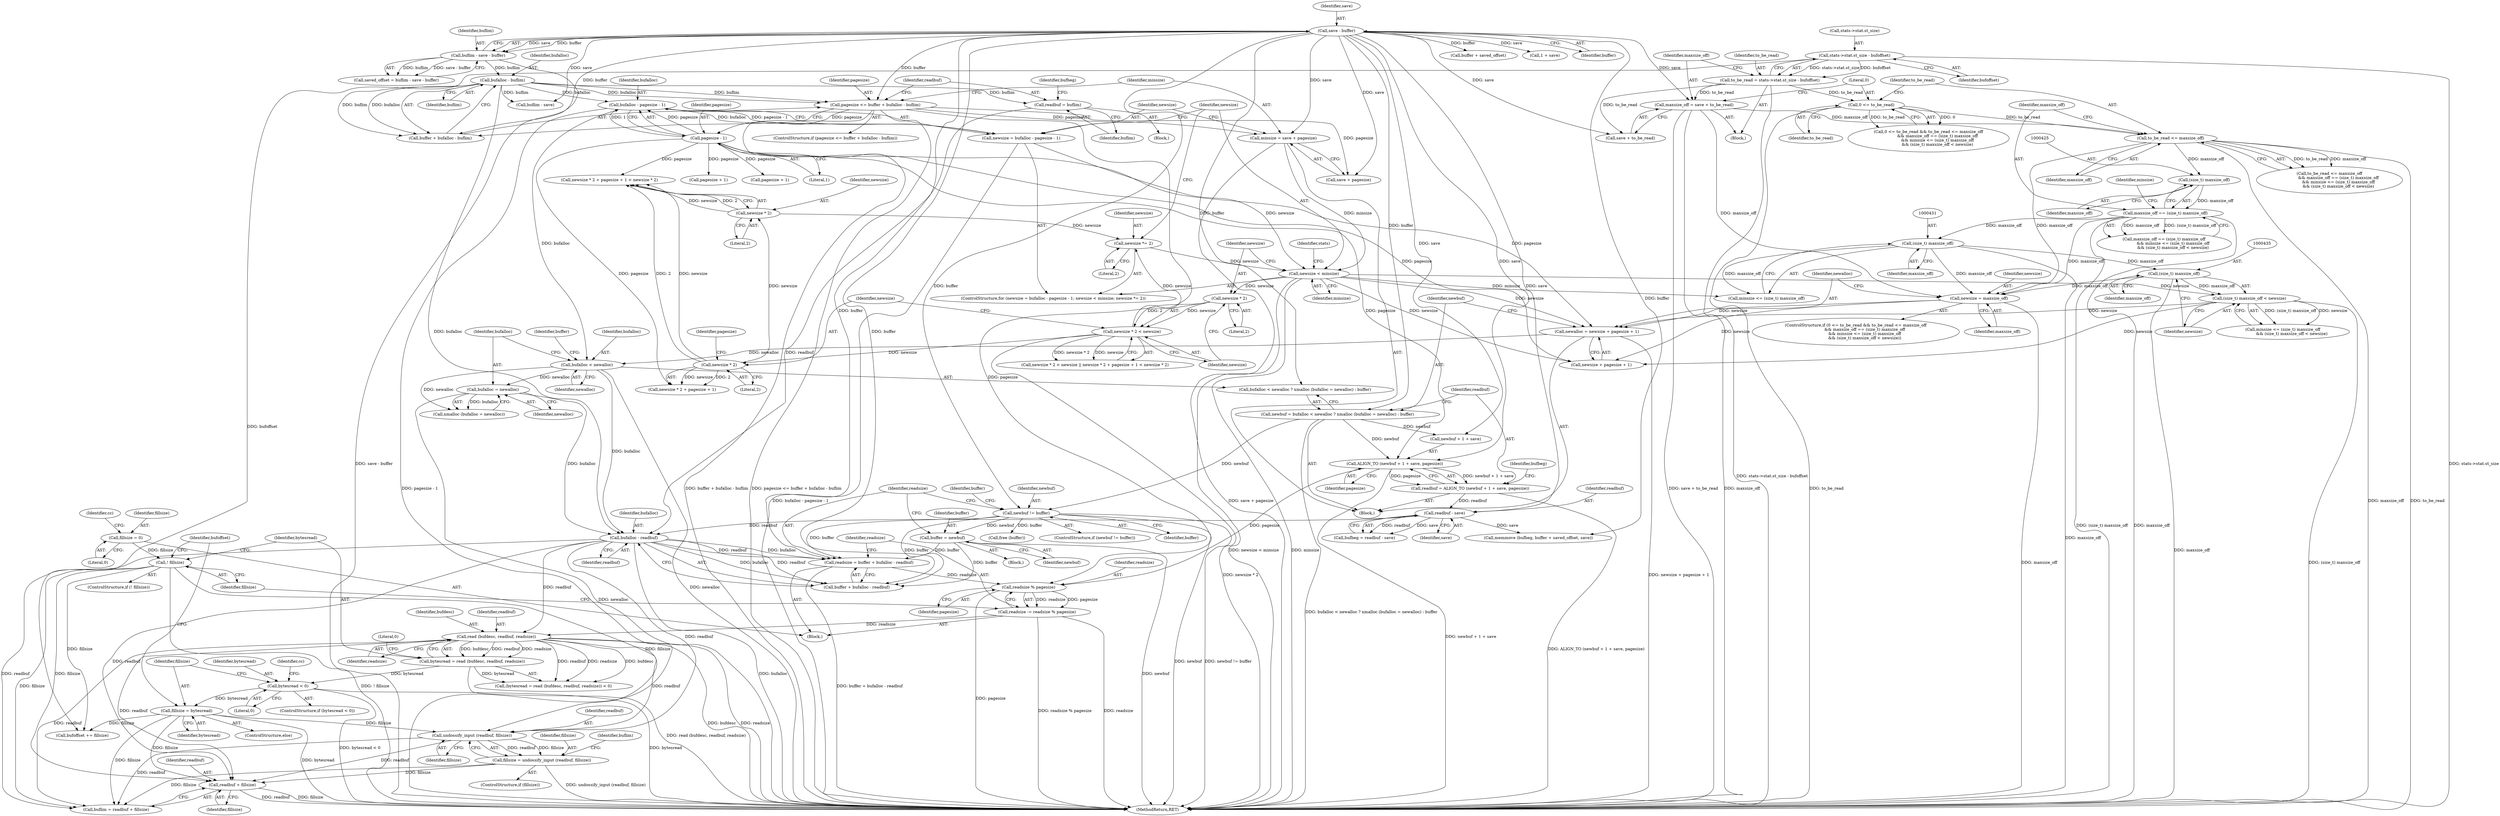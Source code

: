 digraph "0_savannah_8fcf61523644df42e1905c81bed26838e0b04f91@API" {
"1000549" [label="(Call,readbuf + fillsize)"];
"1000517" [label="(Call,read (bufdesc, readbuf, readsize))"];
"1000499" [label="(Call,bufalloc - readbuf)"];
"1000332" [label="(Call,bufalloc - buflim)"];
"1000322" [label="(Call,buflim - save - buffer)"];
"1000324" [label="(Call,save - buffer)"];
"1000451" [label="(Call,bufalloc < newalloc)"];
"1000358" [label="(Call,bufalloc - pagesize - 1)"];
"1000360" [label="(Call,pagesize - 1)"];
"1000328" [label="(Call,pagesize <= buffer + bufalloc - buflim)"];
"1000441" [label="(Call,newalloc = newsize + pagesize + 1)"];
"1000433" [label="(Call,(size_t) maxsize_off < newsize)"];
"1000434" [label="(Call,(size_t) maxsize_off)"];
"1000430" [label="(Call,(size_t) maxsize_off)"];
"1000422" [label="(Call,maxsize_off == (size_t) maxsize_off)"];
"1000424" [label="(Call,(size_t) maxsize_off)"];
"1000418" [label="(Call,to_be_read <= maxsize_off)"];
"1000414" [label="(Call,0 <= to_be_read)"];
"1000397" [label="(Call,to_be_read = stats->stat.st_size - bufoffset)"];
"1000399" [label="(Call,stats->stat.st_size - bufoffset)"];
"1000407" [label="(Call,maxsize_off = save + to_be_read)"];
"1000363" [label="(Call,newsize < minsize)"];
"1000356" [label="(Call,newsize = bufalloc - pagesize - 1)"];
"1000366" [label="(Call,newsize *= 2)"];
"1000371" [label="(Call,newsize * 2 < newsize)"];
"1000372" [label="(Call,newsize * 2)"];
"1000384" [label="(Call,newsize * 2)"];
"1000378" [label="(Call,newsize * 2)"];
"1000347" [label="(Call,minsize = save + pagesize)"];
"1000438" [label="(Call,newsize = maxsize_off)"];
"1000455" [label="(Call,bufalloc = newalloc)"];
"1000470" [label="(Call,readbuf - save)"];
"1000459" [label="(Call,readbuf = ALIGN_TO (newbuf + 1 + save, pagesize))"];
"1000461" [label="(Call,ALIGN_TO (newbuf + 1 + save, pagesize))"];
"1000448" [label="(Call,newbuf = bufalloc < newalloc ? xmalloc (bufalloc = newalloc) : buffer)"];
"1000336" [label="(Call,readbuf = buflim)"];
"1000502" [label="(Call,readsize -= readsize % pagesize)"];
"1000504" [label="(Call,readsize % pagesize)"];
"1000495" [label="(Call,readsize = buffer + bufalloc - readbuf)"];
"1000486" [label="(Call,newbuf != buffer)"];
"1000492" [label="(Call,buffer = newbuf)"];
"1000544" [label="(Call,undossify_input (readbuf, fillsize))"];
"1000508" [label="(Call,! fillsize)"];
"1000310" [label="(Call,fillsize = 0)"];
"1000534" [label="(Call,fillsize = bytesread)"];
"1000527" [label="(Call,bytesread < 0)"];
"1000515" [label="(Call,bytesread = read (bufdesc, readbuf, readsize))"];
"1000542" [label="(Call,fillsize = undossify_input (readbuf, fillsize))"];
"1000500" [label="(Identifier,bufalloc)"];
"1000334" [label="(Identifier,buflim)"];
"1000381" [label="(Call,pagesize + 1)"];
"1000449" [label="(Identifier,newbuf)"];
"1000409" [label="(Call,save + to_be_read)"];
"1000363" [label="(Call,newsize < minsize)"];
"1000468" [label="(Call,bufbeg = readbuf - save)"];
"1000452" [label="(Identifier,bufalloc)"];
"1000330" [label="(Call,buffer + bufalloc - buflim)"];
"1000549" [label="(Call,readbuf + fillsize)"];
"1000462" [label="(Call,newbuf + 1 + save)"];
"1000386" [label="(Literal,2)"];
"1000472" [label="(Identifier,save)"];
"1000456" [label="(Identifier,bufalloc)"];
"1000497" [label="(Call,buffer + bufalloc - readbuf)"];
"1000422" [label="(Call,maxsize_off == (size_t) maxsize_off)"];
"1000370" [label="(Call,newsize * 2 < newsize || newsize * 2 + pagesize + 1 < newsize * 2)"];
"1000471" [label="(Identifier,readbuf)"];
"1000439" [label="(Identifier,newsize)"];
"1000458" [label="(Identifier,buffer)"];
"1000378" [label="(Call,newsize * 2)"];
"1000546" [label="(Identifier,fillsize)"];
"1000413" [label="(Call,0 <= to_be_read && to_be_read <= maxsize_off\n              && maxsize_off == (size_t) maxsize_off\n              && minsize <= (size_t) maxsize_off\n              && (size_t) maxsize_off < newsize)"];
"1000340" [label="(Identifier,bufbeg)"];
"1000486" [label="(Call,newbuf != buffer)"];
"1000364" [label="(Identifier,newsize)"];
"1000427" [label="(Call,minsize <= (size_t) maxsize_off\n              && (size_t) maxsize_off < newsize)"];
"1000345" [label="(Block,)"];
"1000368" [label="(Literal,2)"];
"1000328" [label="(Call,pagesize <= buffer + bufalloc - buflim)"];
"1000544" [label="(Call,undossify_input (readbuf, fillsize))"];
"1000392" [label="(Identifier,stats)"];
"1000551" [label="(Identifier,fillsize)"];
"1000488" [label="(Identifier,buffer)"];
"1000543" [label="(Identifier,fillsize)"];
"1000335" [label="(Block,)"];
"1000455" [label="(Call,bufalloc = newalloc)"];
"1000519" [label="(Identifier,readbuf)"];
"1000515" [label="(Call,bytesread = read (bufdesc, readbuf, readsize))"];
"1000502" [label="(Call,readsize -= readsize % pagesize)"];
"1000385" [label="(Identifier,newsize)"];
"1000400" [label="(Call,stats->stat.st_size)"];
"1000514" [label="(Call,(bytesread = read (bufdesc, readbuf, readsize)) < 0)"];
"1000424" [label="(Call,(size_t) maxsize_off)"];
"1000320" [label="(Call,saved_offset = buflim - save - buffer)"];
"1000445" [label="(Call,pagesize + 1)"];
"1000516" [label="(Identifier,bytesread)"];
"1000417" [label="(Call,to_be_read <= maxsize_off\n              && maxsize_off == (size_t) maxsize_off\n              && minsize <= (size_t) maxsize_off\n              && (size_t) maxsize_off < newsize)"];
"1000408" [label="(Identifier,maxsize_off)"];
"1000405" [label="(Identifier,bufoffset)"];
"1000375" [label="(Identifier,newsize)"];
"1000325" [label="(Identifier,save)"];
"1000312" [label="(Literal,0)"];
"1000520" [label="(Identifier,readsize)"];
"1000491" [label="(Identifier,buffer)"];
"1000538" [label="(Identifier,bufoffset)"];
"1001408" [label="(MethodReturn,RET)"];
"1000469" [label="(Identifier,bufbeg)"];
"1000415" [label="(Literal,0)"];
"1000475" [label="(Call,buffer + saved_offset)"];
"1000442" [label="(Identifier,newalloc)"];
"1000366" [label="(Call,newsize *= 2)"];
"1000376" [label="(Call,newsize * 2 + pagesize + 1 < newsize * 2)"];
"1000470" [label="(Call,readbuf - save)"];
"1000542" [label="(Call,fillsize = undossify_input (readbuf, fillsize))"];
"1000450" [label="(Call,bufalloc < newalloc ? xmalloc (bufalloc = newalloc) : buffer)"];
"1000473" [label="(Call,memmove (bufbeg, buffer + saved_offset, save))"];
"1000324" [label="(Call,save - buffer)"];
"1000489" [label="(Block,)"];
"1000341" [label="(Call,buflim - save)"];
"1000430" [label="(Call,(size_t) maxsize_off)"];
"1000460" [label="(Identifier,readbuf)"];
"1000536" [label="(Identifier,bytesread)"];
"1000507" [label="(ControlStructure,if (! fillsize))"];
"1000432" [label="(Identifier,maxsize_off)"];
"1000501" [label="(Identifier,readbuf)"];
"1000499" [label="(Call,bufalloc - readbuf)"];
"1000459" [label="(Call,readbuf = ALIGN_TO (newbuf + 1 + save, pagesize))"];
"1000416" [label="(Identifier,to_be_read)"];
"1000550" [label="(Identifier,readbuf)"];
"1000503" [label="(Identifier,readsize)"];
"1000426" [label="(Identifier,maxsize_off)"];
"1000327" [label="(ControlStructure,if (pagesize <= buffer + bufalloc - buflim))"];
"1000337" [label="(Identifier,readbuf)"];
"1000336" [label="(Call,readbuf = buflim)"];
"1000438" [label="(Call,newsize = maxsize_off)"];
"1000365" [label="(Identifier,minsize)"];
"1000373" [label="(Identifier,newsize)"];
"1000457" [label="(Identifier,newalloc)"];
"1000323" [label="(Identifier,buflim)"];
"1000315" [label="(Identifier,cc)"];
"1000537" [label="(Call,bufoffset += fillsize)"];
"1000443" [label="(Call,newsize + pagesize + 1)"];
"1000412" [label="(ControlStructure,if (0 <= to_be_read && to_be_read <= maxsize_off\n              && maxsize_off == (size_t) maxsize_off\n              && minsize <= (size_t) maxsize_off\n              && (size_t) maxsize_off < newsize))"];
"1000504" [label="(Call,readsize % pagesize)"];
"1000545" [label="(Identifier,readbuf)"];
"1000395" [label="(Block,)"];
"1000374" [label="(Literal,2)"];
"1000308" [label="(Block,)"];
"1000464" [label="(Call,1 + save)"];
"1000421" [label="(Call,maxsize_off == (size_t) maxsize_off\n              && minsize <= (size_t) maxsize_off\n              && (size_t) maxsize_off < newsize)"];
"1000311" [label="(Identifier,fillsize)"];
"1000347" [label="(Call,minsize = save + pagesize)"];
"1000349" [label="(Call,save + pagesize)"];
"1000397" [label="(Call,to_be_read = stats->stat.st_size - bufoffset)"];
"1000356" [label="(Call,newsize = bufalloc - pagesize - 1)"];
"1000357" [label="(Identifier,newsize)"];
"1000496" [label="(Identifier,readsize)"];
"1000493" [label="(Identifier,buffer)"];
"1000310" [label="(Call,fillsize = 0)"];
"1000382" [label="(Identifier,pagesize)"];
"1000495" [label="(Call,readsize = buffer + bufalloc - readbuf)"];
"1000494" [label="(Identifier,newbuf)"];
"1000407" [label="(Call,maxsize_off = save + to_be_read)"];
"1000371" [label="(Call,newsize * 2 < newsize)"];
"1000367" [label="(Identifier,newsize)"];
"1000492" [label="(Call,buffer = newbuf)"];
"1000326" [label="(Identifier,buffer)"];
"1000547" [label="(Call,buflim = readbuf + fillsize)"];
"1000414" [label="(Call,0 <= to_be_read)"];
"1000433" [label="(Call,(size_t) maxsize_off < newsize)"];
"1000333" [label="(Identifier,bufalloc)"];
"1000329" [label="(Identifier,pagesize)"];
"1000437" [label="(Identifier,newsize)"];
"1000360" [label="(Call,pagesize - 1)"];
"1000509" [label="(Identifier,fillsize)"];
"1000487" [label="(Identifier,newbuf)"];
"1000548" [label="(Identifier,buflim)"];
"1000380" [label="(Literal,2)"];
"1000451" [label="(Call,bufalloc < newalloc)"];
"1000454" [label="(Call,xmalloc (bufalloc = newalloc))"];
"1000338" [label="(Identifier,buflim)"];
"1000506" [label="(Identifier,pagesize)"];
"1000490" [label="(Call,free (buffer))"];
"1000361" [label="(Identifier,pagesize)"];
"1000428" [label="(Call,minsize <= (size_t) maxsize_off)"];
"1000533" [label="(ControlStructure,else)"];
"1000399" [label="(Call,stats->stat.st_size - bufoffset)"];
"1000372" [label="(Call,newsize * 2)"];
"1000529" [label="(Literal,0)"];
"1000531" [label="(Identifier,cc)"];
"1000384" [label="(Call,newsize * 2)"];
"1000526" [label="(ControlStructure,if (bytesread < 0))"];
"1000534" [label="(Call,fillsize = bytesread)"];
"1000348" [label="(Identifier,minsize)"];
"1000528" [label="(Identifier,bytesread)"];
"1000436" [label="(Identifier,maxsize_off)"];
"1000332" [label="(Call,bufalloc - buflim)"];
"1000359" [label="(Identifier,bufalloc)"];
"1000508" [label="(Call,! fillsize)"];
"1000440" [label="(Identifier,maxsize_off)"];
"1000527" [label="(Call,bytesread < 0)"];
"1000467" [label="(Identifier,pagesize)"];
"1000517" [label="(Call,read (bufdesc, readbuf, readsize))"];
"1000355" [label="(ControlStructure,for (newsize = bufalloc - pagesize - 1; newsize < minsize; newsize *= 2))"];
"1000377" [label="(Call,newsize * 2 + pagesize + 1)"];
"1000485" [label="(ControlStructure,if (newbuf != buffer))"];
"1000429" [label="(Identifier,minsize)"];
"1000448" [label="(Call,newbuf = bufalloc < newalloc ? xmalloc (bufalloc = newalloc) : buffer)"];
"1000423" [label="(Identifier,maxsize_off)"];
"1000398" [label="(Identifier,to_be_read)"];
"1000540" [label="(ControlStructure,if (fillsize))"];
"1000461" [label="(Call,ALIGN_TO (newbuf + 1 + save, pagesize))"];
"1000420" [label="(Identifier,maxsize_off)"];
"1000521" [label="(Literal,0)"];
"1000535" [label="(Identifier,fillsize)"];
"1000453" [label="(Identifier,newalloc)"];
"1000419" [label="(Identifier,to_be_read)"];
"1000322" [label="(Call,buflim - save - buffer)"];
"1000505" [label="(Identifier,readsize)"];
"1000434" [label="(Call,(size_t) maxsize_off)"];
"1000379" [label="(Identifier,newsize)"];
"1000418" [label="(Call,to_be_read <= maxsize_off)"];
"1000362" [label="(Literal,1)"];
"1000358" [label="(Call,bufalloc - pagesize - 1)"];
"1000441" [label="(Call,newalloc = newsize + pagesize + 1)"];
"1000518" [label="(Identifier,bufdesc)"];
"1000549" -> "1000547"  [label="AST: "];
"1000549" -> "1000551"  [label="CFG: "];
"1000550" -> "1000549"  [label="AST: "];
"1000551" -> "1000549"  [label="AST: "];
"1000547" -> "1000549"  [label="CFG: "];
"1000549" -> "1001408"  [label="DDG: readbuf"];
"1000549" -> "1001408"  [label="DDG: fillsize"];
"1000517" -> "1000549"  [label="DDG: readbuf"];
"1000499" -> "1000549"  [label="DDG: readbuf"];
"1000544" -> "1000549"  [label="DDG: readbuf"];
"1000542" -> "1000549"  [label="DDG: fillsize"];
"1000508" -> "1000549"  [label="DDG: fillsize"];
"1000534" -> "1000549"  [label="DDG: fillsize"];
"1000517" -> "1000515"  [label="AST: "];
"1000517" -> "1000520"  [label="CFG: "];
"1000518" -> "1000517"  [label="AST: "];
"1000519" -> "1000517"  [label="AST: "];
"1000520" -> "1000517"  [label="AST: "];
"1000515" -> "1000517"  [label="CFG: "];
"1000517" -> "1001408"  [label="DDG: readsize"];
"1000517" -> "1001408"  [label="DDG: bufdesc"];
"1000517" -> "1000514"  [label="DDG: bufdesc"];
"1000517" -> "1000514"  [label="DDG: readbuf"];
"1000517" -> "1000514"  [label="DDG: readsize"];
"1000517" -> "1000515"  [label="DDG: bufdesc"];
"1000517" -> "1000515"  [label="DDG: readbuf"];
"1000517" -> "1000515"  [label="DDG: readsize"];
"1000499" -> "1000517"  [label="DDG: readbuf"];
"1000502" -> "1000517"  [label="DDG: readsize"];
"1000517" -> "1000544"  [label="DDG: readbuf"];
"1000517" -> "1000547"  [label="DDG: readbuf"];
"1000499" -> "1000497"  [label="AST: "];
"1000499" -> "1000501"  [label="CFG: "];
"1000500" -> "1000499"  [label="AST: "];
"1000501" -> "1000499"  [label="AST: "];
"1000497" -> "1000499"  [label="CFG: "];
"1000499" -> "1001408"  [label="DDG: bufalloc"];
"1000499" -> "1000495"  [label="DDG: bufalloc"];
"1000499" -> "1000495"  [label="DDG: readbuf"];
"1000499" -> "1000497"  [label="DDG: bufalloc"];
"1000499" -> "1000497"  [label="DDG: readbuf"];
"1000332" -> "1000499"  [label="DDG: bufalloc"];
"1000451" -> "1000499"  [label="DDG: bufalloc"];
"1000455" -> "1000499"  [label="DDG: bufalloc"];
"1000470" -> "1000499"  [label="DDG: readbuf"];
"1000336" -> "1000499"  [label="DDG: readbuf"];
"1000499" -> "1000544"  [label="DDG: readbuf"];
"1000499" -> "1000547"  [label="DDG: readbuf"];
"1000332" -> "1000330"  [label="AST: "];
"1000332" -> "1000334"  [label="CFG: "];
"1000333" -> "1000332"  [label="AST: "];
"1000334" -> "1000332"  [label="AST: "];
"1000330" -> "1000332"  [label="CFG: "];
"1000332" -> "1000328"  [label="DDG: bufalloc"];
"1000332" -> "1000328"  [label="DDG: buflim"];
"1000332" -> "1000330"  [label="DDG: bufalloc"];
"1000332" -> "1000330"  [label="DDG: buflim"];
"1000322" -> "1000332"  [label="DDG: buflim"];
"1000332" -> "1000336"  [label="DDG: buflim"];
"1000332" -> "1000341"  [label="DDG: buflim"];
"1000332" -> "1000358"  [label="DDG: bufalloc"];
"1000322" -> "1000320"  [label="AST: "];
"1000322" -> "1000324"  [label="CFG: "];
"1000323" -> "1000322"  [label="AST: "];
"1000324" -> "1000322"  [label="AST: "];
"1000320" -> "1000322"  [label="CFG: "];
"1000322" -> "1001408"  [label="DDG: save - buffer"];
"1000322" -> "1000320"  [label="DDG: buflim"];
"1000322" -> "1000320"  [label="DDG: save - buffer"];
"1000324" -> "1000322"  [label="DDG: save"];
"1000324" -> "1000322"  [label="DDG: buffer"];
"1000324" -> "1000326"  [label="CFG: "];
"1000325" -> "1000324"  [label="AST: "];
"1000326" -> "1000324"  [label="AST: "];
"1000324" -> "1000328"  [label="DDG: buffer"];
"1000324" -> "1000330"  [label="DDG: buffer"];
"1000324" -> "1000341"  [label="DDG: save"];
"1000324" -> "1000347"  [label="DDG: save"];
"1000324" -> "1000349"  [label="DDG: save"];
"1000324" -> "1000407"  [label="DDG: save"];
"1000324" -> "1000409"  [label="DDG: save"];
"1000324" -> "1000448"  [label="DDG: buffer"];
"1000324" -> "1000450"  [label="DDG: buffer"];
"1000324" -> "1000461"  [label="DDG: save"];
"1000324" -> "1000462"  [label="DDG: save"];
"1000324" -> "1000464"  [label="DDG: save"];
"1000324" -> "1000470"  [label="DDG: save"];
"1000324" -> "1000473"  [label="DDG: buffer"];
"1000324" -> "1000475"  [label="DDG: buffer"];
"1000324" -> "1000486"  [label="DDG: buffer"];
"1000324" -> "1000495"  [label="DDG: buffer"];
"1000324" -> "1000497"  [label="DDG: buffer"];
"1000451" -> "1000450"  [label="AST: "];
"1000451" -> "1000453"  [label="CFG: "];
"1000452" -> "1000451"  [label="AST: "];
"1000453" -> "1000451"  [label="AST: "];
"1000456" -> "1000451"  [label="CFG: "];
"1000458" -> "1000451"  [label="CFG: "];
"1000451" -> "1001408"  [label="DDG: newalloc"];
"1000358" -> "1000451"  [label="DDG: bufalloc"];
"1000441" -> "1000451"  [label="DDG: newalloc"];
"1000451" -> "1000454"  [label="DDG: newalloc"];
"1000451" -> "1000455"  [label="DDG: newalloc"];
"1000358" -> "1000356"  [label="AST: "];
"1000358" -> "1000360"  [label="CFG: "];
"1000359" -> "1000358"  [label="AST: "];
"1000360" -> "1000358"  [label="AST: "];
"1000356" -> "1000358"  [label="CFG: "];
"1000358" -> "1001408"  [label="DDG: pagesize - 1"];
"1000358" -> "1000356"  [label="DDG: bufalloc"];
"1000358" -> "1000356"  [label="DDG: pagesize - 1"];
"1000360" -> "1000358"  [label="DDG: pagesize"];
"1000360" -> "1000358"  [label="DDG: 1"];
"1000360" -> "1000362"  [label="CFG: "];
"1000361" -> "1000360"  [label="AST: "];
"1000362" -> "1000360"  [label="AST: "];
"1000328" -> "1000360"  [label="DDG: pagesize"];
"1000360" -> "1000376"  [label="DDG: pagesize"];
"1000360" -> "1000377"  [label="DDG: pagesize"];
"1000360" -> "1000381"  [label="DDG: pagesize"];
"1000360" -> "1000441"  [label="DDG: pagesize"];
"1000360" -> "1000443"  [label="DDG: pagesize"];
"1000360" -> "1000445"  [label="DDG: pagesize"];
"1000360" -> "1000461"  [label="DDG: pagesize"];
"1000328" -> "1000327"  [label="AST: "];
"1000328" -> "1000330"  [label="CFG: "];
"1000329" -> "1000328"  [label="AST: "];
"1000330" -> "1000328"  [label="AST: "];
"1000337" -> "1000328"  [label="CFG: "];
"1000348" -> "1000328"  [label="CFG: "];
"1000328" -> "1001408"  [label="DDG: pagesize <= buffer + bufalloc - buflim"];
"1000328" -> "1001408"  [label="DDG: buffer + bufalloc - buflim"];
"1000328" -> "1000347"  [label="DDG: pagesize"];
"1000328" -> "1000349"  [label="DDG: pagesize"];
"1000328" -> "1000504"  [label="DDG: pagesize"];
"1000441" -> "1000345"  [label="AST: "];
"1000441" -> "1000443"  [label="CFG: "];
"1000442" -> "1000441"  [label="AST: "];
"1000443" -> "1000441"  [label="AST: "];
"1000449" -> "1000441"  [label="CFG: "];
"1000441" -> "1001408"  [label="DDG: newsize + pagesize + 1"];
"1000433" -> "1000441"  [label="DDG: newsize"];
"1000363" -> "1000441"  [label="DDG: newsize"];
"1000438" -> "1000441"  [label="DDG: newsize"];
"1000433" -> "1000427"  [label="AST: "];
"1000433" -> "1000437"  [label="CFG: "];
"1000434" -> "1000433"  [label="AST: "];
"1000437" -> "1000433"  [label="AST: "];
"1000427" -> "1000433"  [label="CFG: "];
"1000433" -> "1001408"  [label="DDG: (size_t) maxsize_off"];
"1000433" -> "1000427"  [label="DDG: (size_t) maxsize_off"];
"1000433" -> "1000427"  [label="DDG: newsize"];
"1000434" -> "1000433"  [label="DDG: maxsize_off"];
"1000363" -> "1000433"  [label="DDG: newsize"];
"1000433" -> "1000443"  [label="DDG: newsize"];
"1000434" -> "1000436"  [label="CFG: "];
"1000435" -> "1000434"  [label="AST: "];
"1000436" -> "1000434"  [label="AST: "];
"1000437" -> "1000434"  [label="CFG: "];
"1000434" -> "1001408"  [label="DDG: maxsize_off"];
"1000430" -> "1000434"  [label="DDG: maxsize_off"];
"1000434" -> "1000438"  [label="DDG: maxsize_off"];
"1000430" -> "1000428"  [label="AST: "];
"1000430" -> "1000432"  [label="CFG: "];
"1000431" -> "1000430"  [label="AST: "];
"1000432" -> "1000430"  [label="AST: "];
"1000428" -> "1000430"  [label="CFG: "];
"1000430" -> "1001408"  [label="DDG: maxsize_off"];
"1000430" -> "1000428"  [label="DDG: maxsize_off"];
"1000422" -> "1000430"  [label="DDG: maxsize_off"];
"1000430" -> "1000438"  [label="DDG: maxsize_off"];
"1000422" -> "1000421"  [label="AST: "];
"1000422" -> "1000424"  [label="CFG: "];
"1000423" -> "1000422"  [label="AST: "];
"1000424" -> "1000422"  [label="AST: "];
"1000429" -> "1000422"  [label="CFG: "];
"1000421" -> "1000422"  [label="CFG: "];
"1000422" -> "1001408"  [label="DDG: maxsize_off"];
"1000422" -> "1001408"  [label="DDG: (size_t) maxsize_off"];
"1000422" -> "1000421"  [label="DDG: maxsize_off"];
"1000422" -> "1000421"  [label="DDG: (size_t) maxsize_off"];
"1000424" -> "1000422"  [label="DDG: maxsize_off"];
"1000422" -> "1000438"  [label="DDG: maxsize_off"];
"1000424" -> "1000426"  [label="CFG: "];
"1000425" -> "1000424"  [label="AST: "];
"1000426" -> "1000424"  [label="AST: "];
"1000418" -> "1000424"  [label="DDG: maxsize_off"];
"1000418" -> "1000417"  [label="AST: "];
"1000418" -> "1000420"  [label="CFG: "];
"1000419" -> "1000418"  [label="AST: "];
"1000420" -> "1000418"  [label="AST: "];
"1000423" -> "1000418"  [label="CFG: "];
"1000417" -> "1000418"  [label="CFG: "];
"1000418" -> "1001408"  [label="DDG: maxsize_off"];
"1000418" -> "1001408"  [label="DDG: to_be_read"];
"1000418" -> "1000417"  [label="DDG: to_be_read"];
"1000418" -> "1000417"  [label="DDG: maxsize_off"];
"1000414" -> "1000418"  [label="DDG: to_be_read"];
"1000407" -> "1000418"  [label="DDG: maxsize_off"];
"1000418" -> "1000438"  [label="DDG: maxsize_off"];
"1000414" -> "1000413"  [label="AST: "];
"1000414" -> "1000416"  [label="CFG: "];
"1000415" -> "1000414"  [label="AST: "];
"1000416" -> "1000414"  [label="AST: "];
"1000419" -> "1000414"  [label="CFG: "];
"1000413" -> "1000414"  [label="CFG: "];
"1000414" -> "1001408"  [label="DDG: to_be_read"];
"1000414" -> "1000413"  [label="DDG: 0"];
"1000414" -> "1000413"  [label="DDG: to_be_read"];
"1000397" -> "1000414"  [label="DDG: to_be_read"];
"1000397" -> "1000395"  [label="AST: "];
"1000397" -> "1000399"  [label="CFG: "];
"1000398" -> "1000397"  [label="AST: "];
"1000399" -> "1000397"  [label="AST: "];
"1000408" -> "1000397"  [label="CFG: "];
"1000397" -> "1001408"  [label="DDG: stats->stat.st_size - bufoffset"];
"1000399" -> "1000397"  [label="DDG: stats->stat.st_size"];
"1000399" -> "1000397"  [label="DDG: bufoffset"];
"1000397" -> "1000407"  [label="DDG: to_be_read"];
"1000397" -> "1000409"  [label="DDG: to_be_read"];
"1000399" -> "1000405"  [label="CFG: "];
"1000400" -> "1000399"  [label="AST: "];
"1000405" -> "1000399"  [label="AST: "];
"1000399" -> "1001408"  [label="DDG: stats->stat.st_size"];
"1000399" -> "1000537"  [label="DDG: bufoffset"];
"1000407" -> "1000395"  [label="AST: "];
"1000407" -> "1000409"  [label="CFG: "];
"1000408" -> "1000407"  [label="AST: "];
"1000409" -> "1000407"  [label="AST: "];
"1000415" -> "1000407"  [label="CFG: "];
"1000407" -> "1001408"  [label="DDG: save + to_be_read"];
"1000407" -> "1001408"  [label="DDG: maxsize_off"];
"1000407" -> "1000438"  [label="DDG: maxsize_off"];
"1000363" -> "1000355"  [label="AST: "];
"1000363" -> "1000365"  [label="CFG: "];
"1000364" -> "1000363"  [label="AST: "];
"1000365" -> "1000363"  [label="AST: "];
"1000373" -> "1000363"  [label="CFG: "];
"1000392" -> "1000363"  [label="CFG: "];
"1000363" -> "1001408"  [label="DDG: minsize"];
"1000363" -> "1001408"  [label="DDG: newsize < minsize"];
"1000356" -> "1000363"  [label="DDG: newsize"];
"1000366" -> "1000363"  [label="DDG: newsize"];
"1000347" -> "1000363"  [label="DDG: minsize"];
"1000363" -> "1000372"  [label="DDG: newsize"];
"1000363" -> "1000428"  [label="DDG: minsize"];
"1000363" -> "1000443"  [label="DDG: newsize"];
"1000356" -> "1000355"  [label="AST: "];
"1000357" -> "1000356"  [label="AST: "];
"1000364" -> "1000356"  [label="CFG: "];
"1000356" -> "1001408"  [label="DDG: bufalloc - pagesize - 1"];
"1000366" -> "1000355"  [label="AST: "];
"1000366" -> "1000368"  [label="CFG: "];
"1000367" -> "1000366"  [label="AST: "];
"1000368" -> "1000366"  [label="AST: "];
"1000364" -> "1000366"  [label="CFG: "];
"1000371" -> "1000366"  [label="DDG: newsize"];
"1000384" -> "1000366"  [label="DDG: newsize"];
"1000371" -> "1000370"  [label="AST: "];
"1000371" -> "1000375"  [label="CFG: "];
"1000372" -> "1000371"  [label="AST: "];
"1000375" -> "1000371"  [label="AST: "];
"1000379" -> "1000371"  [label="CFG: "];
"1000370" -> "1000371"  [label="CFG: "];
"1000371" -> "1001408"  [label="DDG: newsize * 2"];
"1000371" -> "1000370"  [label="DDG: newsize * 2"];
"1000371" -> "1000370"  [label="DDG: newsize"];
"1000372" -> "1000371"  [label="DDG: newsize"];
"1000372" -> "1000371"  [label="DDG: 2"];
"1000371" -> "1000378"  [label="DDG: newsize"];
"1000372" -> "1000374"  [label="CFG: "];
"1000373" -> "1000372"  [label="AST: "];
"1000374" -> "1000372"  [label="AST: "];
"1000375" -> "1000372"  [label="CFG: "];
"1000384" -> "1000376"  [label="AST: "];
"1000384" -> "1000386"  [label="CFG: "];
"1000385" -> "1000384"  [label="AST: "];
"1000386" -> "1000384"  [label="AST: "];
"1000376" -> "1000384"  [label="CFG: "];
"1000384" -> "1000376"  [label="DDG: newsize"];
"1000384" -> "1000376"  [label="DDG: 2"];
"1000378" -> "1000384"  [label="DDG: newsize"];
"1000378" -> "1000377"  [label="AST: "];
"1000378" -> "1000380"  [label="CFG: "];
"1000379" -> "1000378"  [label="AST: "];
"1000380" -> "1000378"  [label="AST: "];
"1000382" -> "1000378"  [label="CFG: "];
"1000378" -> "1000376"  [label="DDG: newsize"];
"1000378" -> "1000376"  [label="DDG: 2"];
"1000378" -> "1000377"  [label="DDG: newsize"];
"1000378" -> "1000377"  [label="DDG: 2"];
"1000347" -> "1000345"  [label="AST: "];
"1000347" -> "1000349"  [label="CFG: "];
"1000348" -> "1000347"  [label="AST: "];
"1000349" -> "1000347"  [label="AST: "];
"1000357" -> "1000347"  [label="CFG: "];
"1000347" -> "1001408"  [label="DDG: save + pagesize"];
"1000438" -> "1000412"  [label="AST: "];
"1000438" -> "1000440"  [label="CFG: "];
"1000439" -> "1000438"  [label="AST: "];
"1000440" -> "1000438"  [label="AST: "];
"1000442" -> "1000438"  [label="CFG: "];
"1000438" -> "1001408"  [label="DDG: maxsize_off"];
"1000438" -> "1000443"  [label="DDG: newsize"];
"1000455" -> "1000454"  [label="AST: "];
"1000455" -> "1000457"  [label="CFG: "];
"1000456" -> "1000455"  [label="AST: "];
"1000457" -> "1000455"  [label="AST: "];
"1000454" -> "1000455"  [label="CFG: "];
"1000455" -> "1001408"  [label="DDG: newalloc"];
"1000455" -> "1000454"  [label="DDG: bufalloc"];
"1000470" -> "1000468"  [label="AST: "];
"1000470" -> "1000472"  [label="CFG: "];
"1000471" -> "1000470"  [label="AST: "];
"1000472" -> "1000470"  [label="AST: "];
"1000468" -> "1000470"  [label="CFG: "];
"1000470" -> "1000468"  [label="DDG: readbuf"];
"1000470" -> "1000468"  [label="DDG: save"];
"1000459" -> "1000470"  [label="DDG: readbuf"];
"1000470" -> "1000473"  [label="DDG: save"];
"1000459" -> "1000345"  [label="AST: "];
"1000459" -> "1000461"  [label="CFG: "];
"1000460" -> "1000459"  [label="AST: "];
"1000461" -> "1000459"  [label="AST: "];
"1000469" -> "1000459"  [label="CFG: "];
"1000459" -> "1001408"  [label="DDG: ALIGN_TO (newbuf + 1 + save, pagesize)"];
"1000461" -> "1000459"  [label="DDG: newbuf + 1 + save"];
"1000461" -> "1000459"  [label="DDG: pagesize"];
"1000461" -> "1000467"  [label="CFG: "];
"1000462" -> "1000461"  [label="AST: "];
"1000467" -> "1000461"  [label="AST: "];
"1000461" -> "1001408"  [label="DDG: newbuf + 1 + save"];
"1000448" -> "1000461"  [label="DDG: newbuf"];
"1000461" -> "1000504"  [label="DDG: pagesize"];
"1000448" -> "1000345"  [label="AST: "];
"1000448" -> "1000450"  [label="CFG: "];
"1000449" -> "1000448"  [label="AST: "];
"1000450" -> "1000448"  [label="AST: "];
"1000460" -> "1000448"  [label="CFG: "];
"1000448" -> "1001408"  [label="DDG: bufalloc < newalloc ? xmalloc (bufalloc = newalloc) : buffer"];
"1000448" -> "1000462"  [label="DDG: newbuf"];
"1000448" -> "1000486"  [label="DDG: newbuf"];
"1000336" -> "1000335"  [label="AST: "];
"1000336" -> "1000338"  [label="CFG: "];
"1000337" -> "1000336"  [label="AST: "];
"1000338" -> "1000336"  [label="AST: "];
"1000340" -> "1000336"  [label="CFG: "];
"1000502" -> "1000308"  [label="AST: "];
"1000502" -> "1000504"  [label="CFG: "];
"1000503" -> "1000502"  [label="AST: "];
"1000504" -> "1000502"  [label="AST: "];
"1000509" -> "1000502"  [label="CFG: "];
"1000502" -> "1001408"  [label="DDG: readsize"];
"1000502" -> "1001408"  [label="DDG: readsize % pagesize"];
"1000504" -> "1000502"  [label="DDG: readsize"];
"1000504" -> "1000502"  [label="DDG: pagesize"];
"1000504" -> "1000506"  [label="CFG: "];
"1000505" -> "1000504"  [label="AST: "];
"1000506" -> "1000504"  [label="AST: "];
"1000504" -> "1001408"  [label="DDG: pagesize"];
"1000495" -> "1000504"  [label="DDG: readsize"];
"1000495" -> "1000308"  [label="AST: "];
"1000495" -> "1000497"  [label="CFG: "];
"1000496" -> "1000495"  [label="AST: "];
"1000497" -> "1000495"  [label="AST: "];
"1000503" -> "1000495"  [label="CFG: "];
"1000495" -> "1001408"  [label="DDG: buffer + bufalloc - readbuf"];
"1000486" -> "1000495"  [label="DDG: buffer"];
"1000492" -> "1000495"  [label="DDG: buffer"];
"1000486" -> "1000485"  [label="AST: "];
"1000486" -> "1000488"  [label="CFG: "];
"1000487" -> "1000486"  [label="AST: "];
"1000488" -> "1000486"  [label="AST: "];
"1000491" -> "1000486"  [label="CFG: "];
"1000496" -> "1000486"  [label="CFG: "];
"1000486" -> "1001408"  [label="DDG: newbuf != buffer"];
"1000486" -> "1001408"  [label="DDG: newbuf"];
"1000486" -> "1000490"  [label="DDG: buffer"];
"1000486" -> "1000492"  [label="DDG: newbuf"];
"1000486" -> "1000497"  [label="DDG: buffer"];
"1000492" -> "1000489"  [label="AST: "];
"1000492" -> "1000494"  [label="CFG: "];
"1000493" -> "1000492"  [label="AST: "];
"1000494" -> "1000492"  [label="AST: "];
"1000496" -> "1000492"  [label="CFG: "];
"1000492" -> "1001408"  [label="DDG: newbuf"];
"1000492" -> "1000497"  [label="DDG: buffer"];
"1000544" -> "1000542"  [label="AST: "];
"1000544" -> "1000546"  [label="CFG: "];
"1000545" -> "1000544"  [label="AST: "];
"1000546" -> "1000544"  [label="AST: "];
"1000542" -> "1000544"  [label="CFG: "];
"1000544" -> "1000542"  [label="DDG: readbuf"];
"1000544" -> "1000542"  [label="DDG: fillsize"];
"1000508" -> "1000544"  [label="DDG: fillsize"];
"1000534" -> "1000544"  [label="DDG: fillsize"];
"1000544" -> "1000547"  [label="DDG: readbuf"];
"1000508" -> "1000507"  [label="AST: "];
"1000508" -> "1000509"  [label="CFG: "];
"1000509" -> "1000508"  [label="AST: "];
"1000516" -> "1000508"  [label="CFG: "];
"1000538" -> "1000508"  [label="CFG: "];
"1000508" -> "1001408"  [label="DDG: ! fillsize"];
"1000310" -> "1000508"  [label="DDG: fillsize"];
"1000508" -> "1000537"  [label="DDG: fillsize"];
"1000508" -> "1000547"  [label="DDG: fillsize"];
"1000310" -> "1000308"  [label="AST: "];
"1000310" -> "1000312"  [label="CFG: "];
"1000311" -> "1000310"  [label="AST: "];
"1000312" -> "1000310"  [label="AST: "];
"1000315" -> "1000310"  [label="CFG: "];
"1000534" -> "1000533"  [label="AST: "];
"1000534" -> "1000536"  [label="CFG: "];
"1000535" -> "1000534"  [label="AST: "];
"1000536" -> "1000534"  [label="AST: "];
"1000538" -> "1000534"  [label="CFG: "];
"1000534" -> "1001408"  [label="DDG: bytesread"];
"1000527" -> "1000534"  [label="DDG: bytesread"];
"1000534" -> "1000537"  [label="DDG: fillsize"];
"1000534" -> "1000547"  [label="DDG: fillsize"];
"1000527" -> "1000526"  [label="AST: "];
"1000527" -> "1000529"  [label="CFG: "];
"1000528" -> "1000527"  [label="AST: "];
"1000529" -> "1000527"  [label="AST: "];
"1000531" -> "1000527"  [label="CFG: "];
"1000535" -> "1000527"  [label="CFG: "];
"1000527" -> "1001408"  [label="DDG: bytesread"];
"1000527" -> "1001408"  [label="DDG: bytesread < 0"];
"1000515" -> "1000527"  [label="DDG: bytesread"];
"1000515" -> "1000514"  [label="AST: "];
"1000516" -> "1000515"  [label="AST: "];
"1000521" -> "1000515"  [label="CFG: "];
"1000515" -> "1001408"  [label="DDG: read (bufdesc, readbuf, readsize)"];
"1000515" -> "1000514"  [label="DDG: bytesread"];
"1000542" -> "1000540"  [label="AST: "];
"1000543" -> "1000542"  [label="AST: "];
"1000548" -> "1000542"  [label="CFG: "];
"1000542" -> "1001408"  [label="DDG: undossify_input (readbuf, fillsize)"];
"1000542" -> "1000547"  [label="DDG: fillsize"];
}
